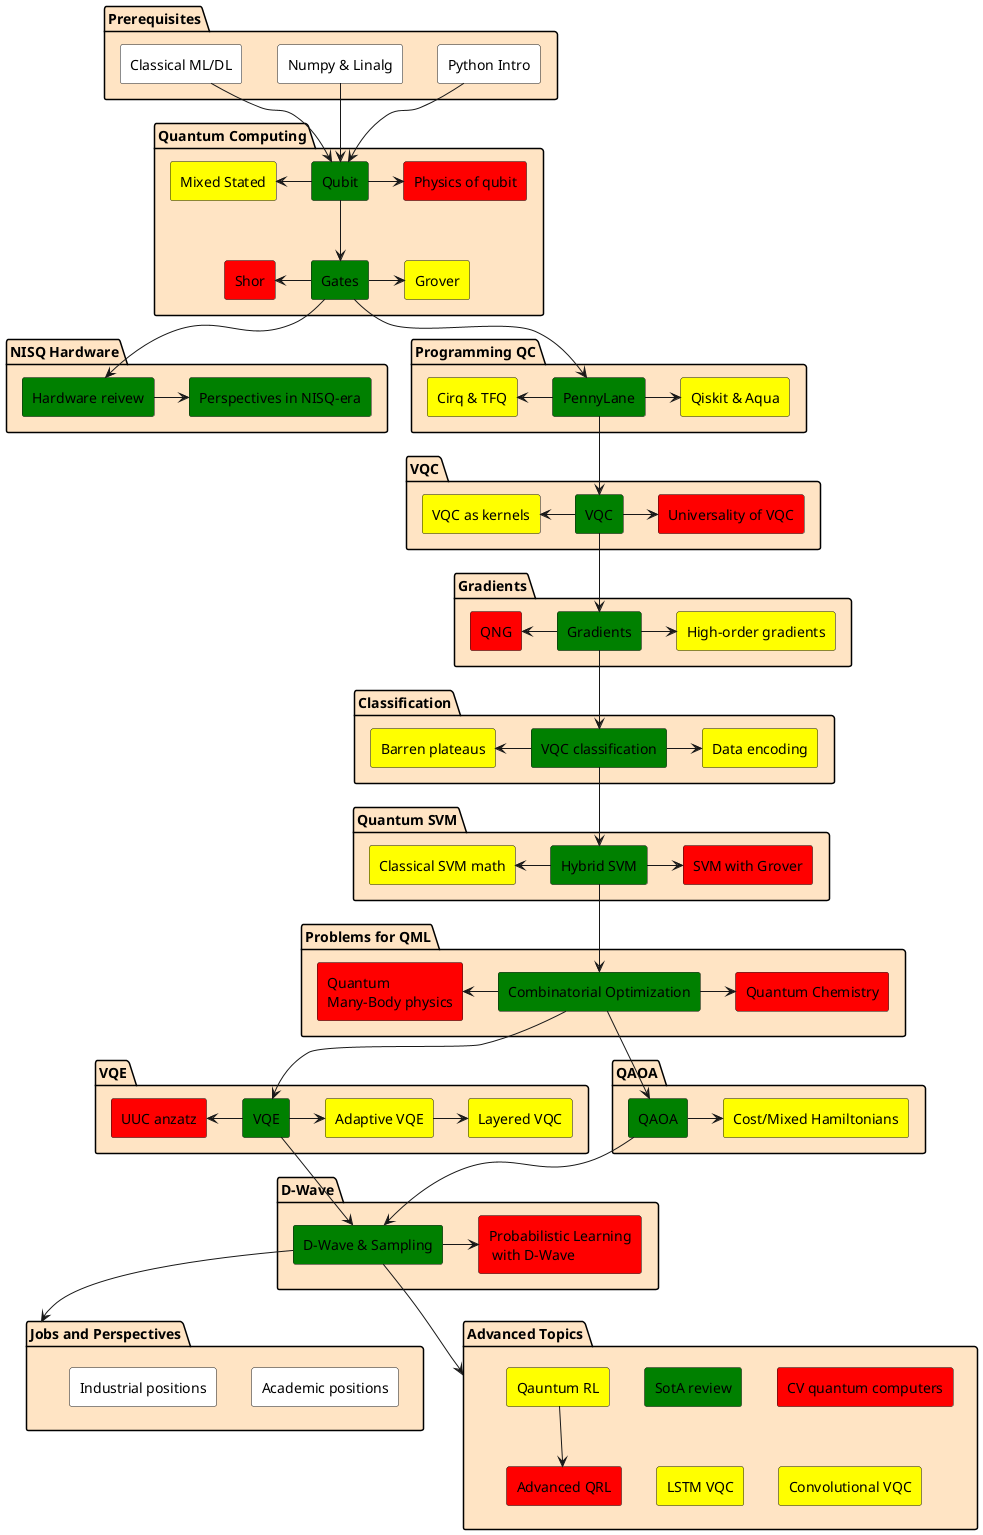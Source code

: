@startuml
package "Prerequisites" #Bisque {
        rectangle "Python Intro" as python #White
        rectangle "Numpy & Linalg" as numpy #White
        rectangle "Classical ML/DL" as ml #White
}

package "Quantum Computing" as qci #Bisque {
        rectangle "Qubit" as qubit #Green
        rectangle "Gates" as gates #Green
        rectangle "Physics of qubit" as physq #Red
        rectangle "Mixed Stated" as mixed #Yellow
        rectangle "Grover" as grover #Yellow
        rectangle "Shor" as shor #Red
}

package "NISQ Hardware" #Bisque {
        rectangle "Hardware reivew" as review #Green
        rectangle "Perspectives in NISQ-era" as nisq #Green
}

package "Programming QC" #Bisque {
        rectangle "PennyLane" as pennylane #Green
        rectangle "Qiskit & Aqua" as qiskit #Yellow
        rectangle "Cirq & TFQ" as cirq #Yellow
}

package "VQC" #Bisque {
        rectangle "VQC" as vqc #Green
        rectangle "VQC as kernels" as kernelvqc #Yellow
        rectangle "Universality of VQC" as univvqc #Red
}

package "Gradients" #Bisque {
        rectangle "Gradients" as grad #Green
        rectangle "High-order gradients" as hograd #Yellow
        rectangle "QNG" as qng #Red
}

package "Classification" #Bisque {
        rectangle "VQC classification" as vqcc #Green
        rectangle "Barren plateaus" as barren #Yellow
        rectangle "Data encoding" as encoding #Yellow
}

package "Quantum SVM" #Bisque {
        rectangle "Hybrid SVM" as hsvm #Green
        rectangle "Classical SVM math" as csvm #Yellow
        rectangle "SVM with Grover" as gsvm #Red
}

package "Problems for QML" #Bisque {
        rectangle "Combinatorial Optimization" as copt #Green
        rectangle "Quantum\nMany-Body physics" as qmbp #Red
        rectangle "Quantum Chemistry" as qchem #Red
}

package "VQE" #Bisque {
        rectangle "VQE" as vqe #Green
        rectangle "Adaptive VQE" as avqe #Yellow
        rectangle "Layered VQC" as lvqe #Yellow
        rectangle "UUC anzatz" as uuc #Red
}

package "QAOA" #Bisque {
        rectangle "QAOA" as qaoa #Green
        rectangle "Cost/Mixed Hamiltonians" as hams #Yellow
}

package "D-Wave" #Bisque {
        rectangle "D-Wave & Sampling" as dwave #Green
        rectangle "Probabilistic Learning\n with D-Wave" as probml #Red
}

package "Jobs and Perspectives" as jobs #Bisque {
        rectangle "Academic positions" as academic #White
        rectangle "Industrial positions" as industrial #White
}

package "Advanced Topics" as adv #Bisque {
        rectangle "SotA review" as sota #Green
        rectangle "Qauntum RL" as qrl #Yellow
        rectangle "Advanced QRL" as aqrl #Red
        rectangle "CV quantum computers" as svqc #Red
        rectangle "LSTM VQC" as lstm #Yellow
        rectangle "Convolutional VQC" as convvqc #Yellow
}


python --> qubit
numpy --> qubit
ml --> qubit

qubit --> gates
qubit -> physq
mixed <- qubit
gates -> grover
shor <- gates

gates --> review
review -> nisq

gates --> pennylane
cirq <- pennylane
pennylane -> qiskit

pennylane --> vqc
kernelvqc <- vqc
vqc -> univvqc

vqc --> grad
qng <- grad
grad -> hograd

grad --> vqcc
barren <- vqcc
vqcc -> encoding

vqcc --> hsvm
csvm <- hsvm
hsvm -> gsvm

hsvm --> copt
qmbp <- copt
copt -> qchem

copt --> vqe
uuc <- vqe
vqe -> avqe
avqe -> lvqe

copt --> qaoa
qaoa -> hams

qaoa --> dwave
vqe --> dwave
dwave -> probml

dwave --> jobs

dwave -->adv
qrl --> aqrl

@enduml
